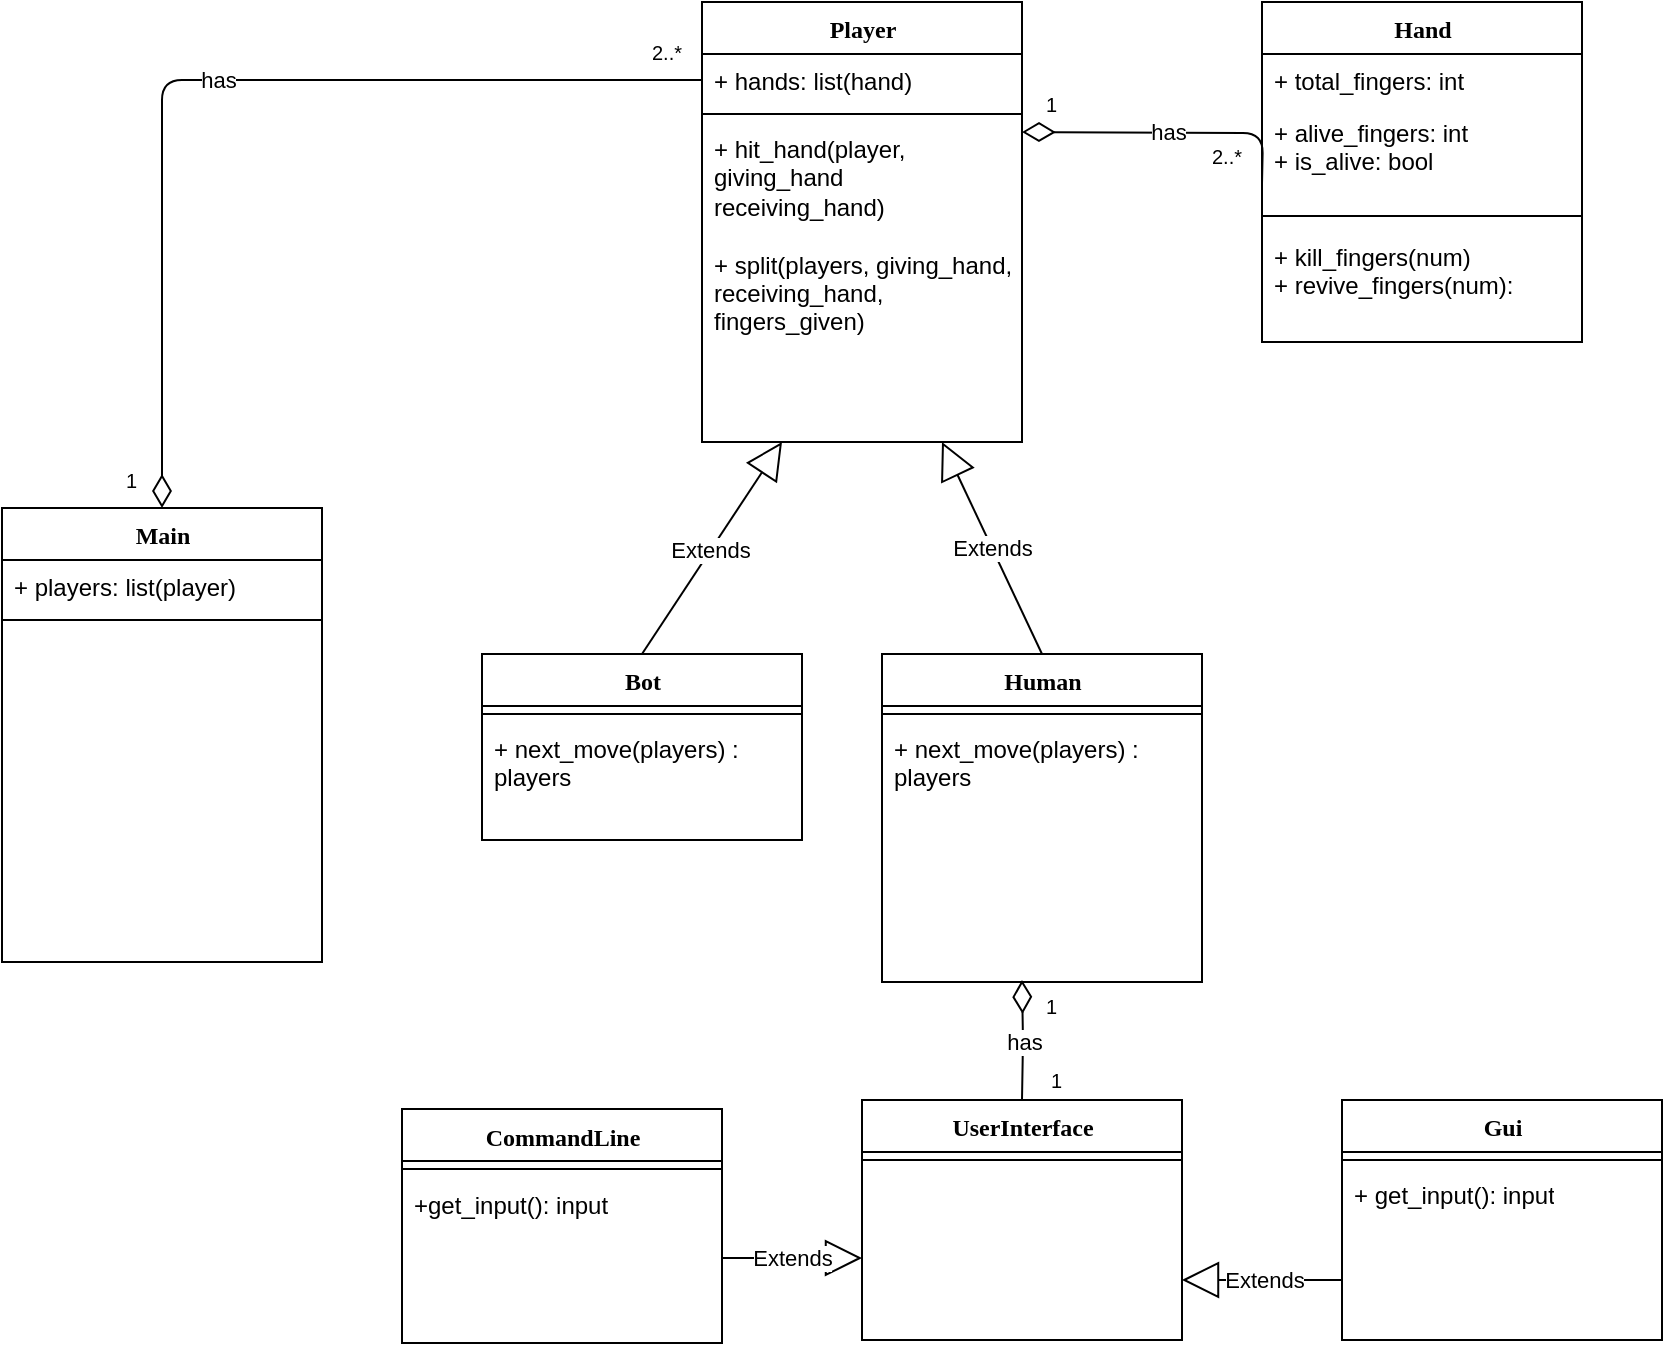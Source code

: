 <mxfile pages="1" version="11.2.6" type="device"><diagram name="Page-1" id="9f46799a-70d6-7492-0946-bef42562c5a5"><mxGraphModel dx="2031" dy="1064" grid="1" gridSize="10" guides="1" tooltips="1" connect="1" arrows="1" fold="1" page="1" pageScale="1" pageWidth="1100" pageHeight="850" background="#ffffff" math="0" shadow="0"><root><mxCell id="0"/><mxCell id="1" parent="0"/><mxCell id="78961159f06e98e8-17" value="Main&lt;br&gt;" style="swimlane;html=1;fontStyle=1;align=center;verticalAlign=top;childLayout=stackLayout;horizontal=1;startSize=26;horizontalStack=0;resizeParent=1;resizeLast=0;collapsible=1;marginBottom=0;swimlaneFillColor=#ffffff;rounded=0;shadow=0;comic=0;labelBackgroundColor=none;strokeColor=#000000;strokeWidth=1;fillColor=none;fontFamily=Verdana;fontSize=12;fontColor=#000000;" parent="1" vertex="1"><mxGeometry x="290" y="284" width="160" height="227" as="geometry"/></mxCell><mxCell id="78961159f06e98e8-21" value="+ players: list(player)" style="text;html=1;strokeColor=none;fillColor=none;align=left;verticalAlign=top;spacingLeft=4;spacingRight=4;whiteSpace=wrap;overflow=hidden;rotatable=0;points=[[0,0.5],[1,0.5]];portConstraint=eastwest;" parent="78961159f06e98e8-17" vertex="1"><mxGeometry y="26" width="160" height="26" as="geometry"/></mxCell><mxCell id="78961159f06e98e8-19" value="" style="line;html=1;strokeWidth=1;fillColor=none;align=left;verticalAlign=middle;spacingTop=-1;spacingLeft=3;spacingRight=3;rotatable=0;labelPosition=right;points=[];portConstraint=eastwest;" parent="78961159f06e98e8-17" vertex="1"><mxGeometry y="52" width="160" height="8" as="geometry"/></mxCell><mxCell id="78961159f06e98e8-30" value="Player" style="swimlane;html=1;fontStyle=1;align=center;verticalAlign=top;childLayout=stackLayout;horizontal=1;startSize=26;horizontalStack=0;resizeParent=1;resizeLast=0;collapsible=1;marginBottom=0;swimlaneFillColor=#ffffff;rounded=0;shadow=0;comic=0;labelBackgroundColor=none;strokeColor=#000000;strokeWidth=1;fillColor=none;fontFamily=Verdana;fontSize=12;fontColor=#000000;" parent="1" vertex="1"><mxGeometry x="640" y="31" width="160" height="220" as="geometry"/></mxCell><mxCell id="78961159f06e98e8-32" value="+ hands: list(hand)" style="text;html=1;strokeColor=none;fillColor=none;align=left;verticalAlign=top;spacingLeft=4;spacingRight=4;whiteSpace=wrap;overflow=hidden;rotatable=0;points=[[0,0.5],[1,0.5]];portConstraint=eastwest;" parent="78961159f06e98e8-30" vertex="1"><mxGeometry y="26" width="160" height="26" as="geometry"/></mxCell><mxCell id="78961159f06e98e8-38" value="" style="line;html=1;strokeWidth=1;fillColor=none;align=left;verticalAlign=middle;spacingTop=-1;spacingLeft=3;spacingRight=3;rotatable=0;labelPosition=right;points=[];portConstraint=eastwest;" parent="78961159f06e98e8-30" vertex="1"><mxGeometry y="52" width="160" height="8" as="geometry"/></mxCell><mxCell id="78961159f06e98e8-40" value="+ hit_hand(player, giving_hand&lt;br&gt;receiving_hand)&lt;br&gt;&lt;br&gt;+ split(players, giving_hand, receiving_hand, fingers_given)" style="text;html=1;strokeColor=none;fillColor=none;align=left;verticalAlign=top;spacingLeft=4;spacingRight=4;whiteSpace=wrap;overflow=hidden;rotatable=0;points=[[0,0.5],[1,0.5]];portConstraint=eastwest;" parent="78961159f06e98e8-30" vertex="1"><mxGeometry y="60" width="160" height="120" as="geometry"/></mxCell><mxCell id="50h6YSTOP3qxwiPIKa_E-4" value="Bot&lt;br&gt;" style="swimlane;html=1;fontStyle=1;align=center;verticalAlign=top;childLayout=stackLayout;horizontal=1;startSize=26;horizontalStack=0;resizeParent=1;resizeLast=0;collapsible=1;marginBottom=0;swimlaneFillColor=#ffffff;rounded=0;shadow=0;comic=0;labelBackgroundColor=none;strokeColor=#000000;strokeWidth=1;fillColor=none;fontFamily=Verdana;fontSize=12;fontColor=#000000;" parent="1" vertex="1"><mxGeometry x="530" y="357" width="160" height="93" as="geometry"/></mxCell><mxCell id="50h6YSTOP3qxwiPIKa_E-8" value="" style="line;html=1;strokeWidth=1;fillColor=none;align=left;verticalAlign=middle;spacingTop=-1;spacingLeft=3;spacingRight=3;rotatable=0;labelPosition=right;points=[];portConstraint=eastwest;" parent="50h6YSTOP3qxwiPIKa_E-4" vertex="1"><mxGeometry y="26" width="160" height="8" as="geometry"/></mxCell><mxCell id="YW-UqiFS96ShhvLgn3dr-18" value="+ next_move(players) : players" style="text;html=1;strokeColor=none;fillColor=none;align=left;verticalAlign=top;spacingLeft=4;spacingRight=4;whiteSpace=wrap;overflow=hidden;rotatable=0;points=[[0,0.5],[1,0.5]];portConstraint=eastwest;" vertex="1" parent="50h6YSTOP3qxwiPIKa_E-4"><mxGeometry y="34" width="160" height="40" as="geometry"/></mxCell><mxCell id="50h6YSTOP3qxwiPIKa_E-11" value="Human" style="swimlane;html=1;fontStyle=1;align=center;verticalAlign=top;childLayout=stackLayout;horizontal=1;startSize=26;horizontalStack=0;resizeParent=1;resizeLast=0;collapsible=1;marginBottom=0;swimlaneFillColor=#ffffff;rounded=0;shadow=0;comic=0;labelBackgroundColor=none;strokeColor=#000000;strokeWidth=1;fillColor=none;fontFamily=Verdana;fontSize=12;fontColor=#000000;" parent="1" vertex="1"><mxGeometry x="730" y="357" width="160" height="164" as="geometry"/></mxCell><mxCell id="50h6YSTOP3qxwiPIKa_E-15" value="" style="line;html=1;strokeWidth=1;fillColor=none;align=left;verticalAlign=middle;spacingTop=-1;spacingLeft=3;spacingRight=3;rotatable=0;labelPosition=right;points=[];portConstraint=eastwest;" parent="50h6YSTOP3qxwiPIKa_E-11" vertex="1"><mxGeometry y="26" width="160" height="8" as="geometry"/></mxCell><mxCell id="YW-UqiFS96ShhvLgn3dr-17" value="+ next_move(players) : players" style="text;html=1;strokeColor=none;fillColor=none;align=left;verticalAlign=top;spacingLeft=4;spacingRight=4;whiteSpace=wrap;overflow=hidden;rotatable=0;points=[[0,0.5],[1,0.5]];portConstraint=eastwest;" vertex="1" parent="50h6YSTOP3qxwiPIKa_E-11"><mxGeometry y="34" width="160" height="40" as="geometry"/></mxCell><mxCell id="50h6YSTOP3qxwiPIKa_E-18" value="Hand" style="swimlane;html=1;fontStyle=1;align=center;verticalAlign=top;childLayout=stackLayout;horizontal=1;startSize=26;horizontalStack=0;resizeParent=1;resizeLast=0;collapsible=1;marginBottom=0;swimlaneFillColor=#ffffff;rounded=0;shadow=0;comic=0;labelBackgroundColor=none;strokeColor=#000000;strokeWidth=1;fillColor=none;fontFamily=Verdana;fontSize=12;fontColor=#000000;" parent="1" vertex="1"><mxGeometry x="920" y="31" width="160" height="170" as="geometry"/></mxCell><mxCell id="50h6YSTOP3qxwiPIKa_E-19" value="+ total_fingers: int" style="text;html=1;strokeColor=none;fillColor=none;align=left;verticalAlign=top;spacingLeft=4;spacingRight=4;whiteSpace=wrap;overflow=hidden;rotatable=0;points=[[0,0.5],[1,0.5]];portConstraint=eastwest;" parent="50h6YSTOP3qxwiPIKa_E-18" vertex="1"><mxGeometry y="26" width="160" height="26" as="geometry"/></mxCell><mxCell id="50h6YSTOP3qxwiPIKa_E-20" value="+ alive_fingers: int&lt;br&gt;+ is_alive: bool" style="text;html=1;strokeColor=none;fillColor=none;align=left;verticalAlign=top;spacingLeft=4;spacingRight=4;whiteSpace=wrap;overflow=hidden;rotatable=0;points=[[0,0.5],[1,0.5]];portConstraint=eastwest;" parent="50h6YSTOP3qxwiPIKa_E-18" vertex="1"><mxGeometry y="52" width="160" height="48" as="geometry"/></mxCell><mxCell id="50h6YSTOP3qxwiPIKa_E-22" value="" style="line;html=1;strokeWidth=1;fillColor=none;align=left;verticalAlign=middle;spacingTop=-1;spacingLeft=3;spacingRight=3;rotatable=0;labelPosition=right;points=[];portConstraint=eastwest;" parent="50h6YSTOP3qxwiPIKa_E-18" vertex="1"><mxGeometry y="100" width="160" height="14" as="geometry"/></mxCell><mxCell id="50h6YSTOP3qxwiPIKa_E-23" value="+ kill_fingers(num)&lt;br&gt;+ revive_fingers(num):&amp;nbsp;" style="text;html=1;strokeColor=none;fillColor=none;align=left;verticalAlign=top;spacingLeft=4;spacingRight=4;whiteSpace=wrap;overflow=hidden;rotatable=0;points=[[0,0.5],[1,0.5]];portConstraint=eastwest;" parent="50h6YSTOP3qxwiPIKa_E-18" vertex="1"><mxGeometry y="114" width="160" height="56" as="geometry"/></mxCell><mxCell id="50h6YSTOP3qxwiPIKa_E-36" value="Gui" style="swimlane;html=1;fontStyle=1;align=center;verticalAlign=top;childLayout=stackLayout;horizontal=1;startSize=26;horizontalStack=0;resizeParent=1;resizeLast=0;collapsible=1;marginBottom=0;swimlaneFillColor=#ffffff;rounded=0;shadow=0;comic=0;labelBackgroundColor=none;strokeColor=#000000;strokeWidth=1;fillColor=none;fontFamily=Verdana;fontSize=12;fontColor=#000000;" parent="1" vertex="1"><mxGeometry x="960" y="580" width="160" height="120" as="geometry"><mxRectangle x="500" y="580" width="50" height="26" as="alternateBounds"/></mxGeometry></mxCell><mxCell id="50h6YSTOP3qxwiPIKa_E-40" value="" style="line;html=1;strokeWidth=1;fillColor=none;align=left;verticalAlign=middle;spacingTop=-1;spacingLeft=3;spacingRight=3;rotatable=0;labelPosition=right;points=[];portConstraint=eastwest;" parent="50h6YSTOP3qxwiPIKa_E-36" vertex="1"><mxGeometry y="26" width="160" height="8" as="geometry"/></mxCell><mxCell id="50h6YSTOP3qxwiPIKa_E-41" value="+ get_input(): input" style="text;html=1;strokeColor=none;fillColor=none;align=left;verticalAlign=top;spacingLeft=4;spacingRight=4;whiteSpace=wrap;overflow=hidden;rotatable=0;points=[[0,0.5],[1,0.5]];portConstraint=eastwest;" parent="50h6YSTOP3qxwiPIKa_E-36" vertex="1"><mxGeometry y="34" width="160" height="26" as="geometry"/></mxCell><mxCell id="50h6YSTOP3qxwiPIKa_E-43" value="CommandLine" style="swimlane;html=1;fontStyle=1;align=center;verticalAlign=top;childLayout=stackLayout;horizontal=1;startSize=26;horizontalStack=0;resizeParent=1;resizeLast=0;collapsible=1;marginBottom=0;swimlaneFillColor=#ffffff;rounded=0;shadow=0;comic=0;labelBackgroundColor=none;strokeColor=#000000;strokeWidth=1;fillColor=none;fontFamily=Verdana;fontSize=12;fontColor=#000000;" parent="1" vertex="1"><mxGeometry x="490" y="584.5" width="160" height="117" as="geometry"/></mxCell><mxCell id="50h6YSTOP3qxwiPIKa_E-47" value="" style="line;html=1;strokeWidth=1;fillColor=none;align=left;verticalAlign=middle;spacingTop=-1;spacingLeft=3;spacingRight=3;rotatable=0;labelPosition=right;points=[];portConstraint=eastwest;" parent="50h6YSTOP3qxwiPIKa_E-43" vertex="1"><mxGeometry y="26" width="160" height="8" as="geometry"/></mxCell><mxCell id="50h6YSTOP3qxwiPIKa_E-48" value="+get_input(): input" style="text;html=1;strokeColor=none;fillColor=none;align=left;verticalAlign=top;spacingLeft=4;spacingRight=4;whiteSpace=wrap;overflow=hidden;rotatable=0;points=[[0,0.5],[1,0.5]];portConstraint=eastwest;" parent="50h6YSTOP3qxwiPIKa_E-43" vertex="1"><mxGeometry y="34" width="160" height="26" as="geometry"/></mxCell><mxCell id="50h6YSTOP3qxwiPIKa_E-52" value="Extends" style="endArrow=block;endSize=16;endFill=0;html=1;exitX=0.5;exitY=0;exitDx=0;exitDy=0;entryX=0.25;entryY=1;entryDx=0;entryDy=0;" parent="1" source="50h6YSTOP3qxwiPIKa_E-4" target="78961159f06e98e8-30" edge="1"><mxGeometry x="-0.021" width="160" relative="1" as="geometry"><mxPoint x="590" y="311.5" as="sourcePoint"/><mxPoint x="750" y="311.5" as="targetPoint"/><mxPoint as="offset"/></mxGeometry></mxCell><mxCell id="50h6YSTOP3qxwiPIKa_E-53" value="Extends" style="endArrow=block;endSize=16;endFill=0;html=1;exitX=0.5;exitY=0;exitDx=0;exitDy=0;entryX=0.75;entryY=1;entryDx=0;entryDy=0;" parent="1" source="50h6YSTOP3qxwiPIKa_E-11" target="78961159f06e98e8-30" edge="1"><mxGeometry width="160" relative="1" as="geometry"><mxPoint x="740" y="317.5" as="sourcePoint"/><mxPoint x="900" y="317.5" as="targetPoint"/></mxGeometry></mxCell><mxCell id="50h6YSTOP3qxwiPIKa_E-68" value="has" style="endArrow=none;html=1;endSize=12;startArrow=diamondThin;startSize=14;startFill=0;edgeStyle=orthogonalEdgeStyle;endFill=0;entryX=0;entryY=0.5;entryDx=0;entryDy=0;exitX=1;exitY=0.5;exitDx=0;exitDy=0;" parent="1" edge="1"><mxGeometry relative="1" as="geometry"><mxPoint x="800" y="96" as="sourcePoint"/><mxPoint x="920" y="122" as="targetPoint"/></mxGeometry></mxCell><mxCell id="50h6YSTOP3qxwiPIKa_E-69" value="1" style="resizable=0;html=1;align=left;verticalAlign=top;labelBackgroundColor=#ffffff;fontSize=10;" parent="50h6YSTOP3qxwiPIKa_E-68" connectable="0" vertex="1"><mxGeometry x="-1" relative="1" as="geometry"><mxPoint x="10" y="-26" as="offset"/></mxGeometry></mxCell><mxCell id="50h6YSTOP3qxwiPIKa_E-70" value="2..*" style="resizable=0;html=1;align=right;verticalAlign=top;labelBackgroundColor=#ffffff;fontSize=10;" parent="50h6YSTOP3qxwiPIKa_E-68" connectable="0" vertex="1"><mxGeometry x="1" relative="1" as="geometry"><mxPoint x="-10" y="-26" as="offset"/></mxGeometry></mxCell><mxCell id="50h6YSTOP3qxwiPIKa_E-100" value="" style="resizable=0;html=1;align=left;verticalAlign=top;labelBackgroundColor=#ffffff;fontSize=10;" parent="1" connectable="0" vertex="1"><mxGeometry x="770" y="529" as="geometry"><mxPoint x="10" y="8" as="offset"/></mxGeometry></mxCell><mxCell id="50h6YSTOP3qxwiPIKa_E-110" value="has" style="endArrow=none;html=1;endSize=12;startArrow=diamondThin;startSize=14;startFill=0;edgeStyle=orthogonalEdgeStyle;endFill=0;entryX=0;entryY=0.5;entryDx=0;entryDy=0;exitX=0.5;exitY=0;exitDx=0;exitDy=0;" parent="1" source="78961159f06e98e8-17" target="78961159f06e98e8-32" edge="1"><mxGeometry relative="1" as="geometry"><mxPoint x="475" y="184" as="sourcePoint"/><mxPoint x="365" y="184" as="targetPoint"/></mxGeometry></mxCell><mxCell id="50h6YSTOP3qxwiPIKa_E-111" value="1" style="resizable=0;html=1;align=left;verticalAlign=top;labelBackgroundColor=#ffffff;fontSize=10;" parent="50h6YSTOP3qxwiPIKa_E-110" connectable="0" vertex="1"><mxGeometry x="-1" relative="1" as="geometry"><mxPoint x="-20" y="-26" as="offset"/></mxGeometry></mxCell><mxCell id="50h6YSTOP3qxwiPIKa_E-112" value="2..*" style="resizable=0;html=1;align=right;verticalAlign=top;labelBackgroundColor=#ffffff;fontSize=10;" parent="50h6YSTOP3qxwiPIKa_E-110" connectable="0" vertex="1"><mxGeometry x="1" relative="1" as="geometry"><mxPoint x="-10" y="-26" as="offset"/></mxGeometry></mxCell><mxCell id="YW-UqiFS96ShhvLgn3dr-4" value="UserInterface&lt;br&gt;" style="swimlane;html=1;fontStyle=1;align=center;verticalAlign=top;childLayout=stackLayout;horizontal=1;startSize=26;horizontalStack=0;resizeParent=1;resizeLast=0;collapsible=1;marginBottom=0;swimlaneFillColor=#ffffff;rounded=0;shadow=0;comic=0;labelBackgroundColor=none;strokeColor=#000000;strokeWidth=1;fillColor=none;fontFamily=Verdana;fontSize=12;fontColor=#000000;" vertex="1" parent="1"><mxGeometry x="720" y="580" width="160" height="120" as="geometry"/></mxCell><mxCell id="YW-UqiFS96ShhvLgn3dr-8" value="" style="line;html=1;strokeWidth=1;fillColor=none;align=left;verticalAlign=middle;spacingTop=-1;spacingLeft=3;spacingRight=3;rotatable=0;labelPosition=right;points=[];portConstraint=eastwest;" vertex="1" parent="YW-UqiFS96ShhvLgn3dr-4"><mxGeometry y="26" width="160" height="8" as="geometry"/></mxCell><mxCell id="YW-UqiFS96ShhvLgn3dr-11" value="Extends" style="endArrow=block;endSize=16;endFill=0;html=1;exitX=0;exitY=0.75;exitDx=0;exitDy=0;entryX=1;entryY=0.75;entryDx=0;entryDy=0;" edge="1" parent="1" source="50h6YSTOP3qxwiPIKa_E-36" target="YW-UqiFS96ShhvLgn3dr-4"><mxGeometry x="-0.021" width="160" relative="1" as="geometry"><mxPoint x="960" y="619" as="sourcePoint"/><mxPoint x="880" y="619" as="targetPoint"/><mxPoint as="offset"/></mxGeometry></mxCell><mxCell id="YW-UqiFS96ShhvLgn3dr-12" value="Extends" style="endArrow=block;endSize=16;endFill=0;html=1;" edge="1" parent="1"><mxGeometry x="-0.021" width="160" relative="1" as="geometry"><mxPoint x="650" y="659" as="sourcePoint"/><mxPoint x="720" y="659" as="targetPoint"/><mxPoint as="offset"/></mxGeometry></mxCell><mxCell id="YW-UqiFS96ShhvLgn3dr-13" value="has" style="endArrow=none;html=1;endSize=12;startArrow=diamondThin;startSize=14;startFill=0;edgeStyle=orthogonalEdgeStyle;endFill=0;entryX=0.5;entryY=0;entryDx=0;entryDy=0;" edge="1" parent="1" target="YW-UqiFS96ShhvLgn3dr-4"><mxGeometry relative="1" as="geometry"><mxPoint x="800" y="520" as="sourcePoint"/><mxPoint x="825" y="540.167" as="targetPoint"/></mxGeometry></mxCell><mxCell id="YW-UqiFS96ShhvLgn3dr-14" value="1" style="resizable=0;html=1;align=left;verticalAlign=top;labelBackgroundColor=#ffffff;fontSize=10;" connectable="0" vertex="1" parent="YW-UqiFS96ShhvLgn3dr-13"><mxGeometry x="-1" relative="1" as="geometry"><mxPoint x="10" y="0.5" as="offset"/></mxGeometry></mxCell><mxCell id="YW-UqiFS96ShhvLgn3dr-15" value="1" style="resizable=0;html=1;align=right;verticalAlign=top;labelBackgroundColor=#ffffff;fontSize=10;" connectable="0" vertex="1" parent="YW-UqiFS96ShhvLgn3dr-13"><mxGeometry x="1" relative="1" as="geometry"><mxPoint x="20" y="-22" as="offset"/></mxGeometry></mxCell></root></mxGraphModel></diagram></mxfile>